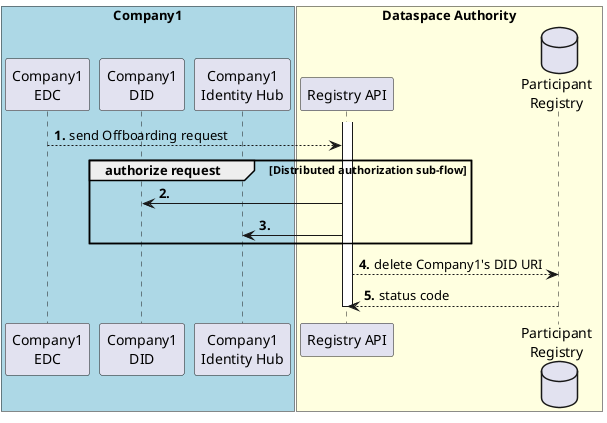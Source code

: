 @startuml offboarding
autonumber "<b>0'.'"
box "Company1" #LightBlue
Participant "Company1\nEDC" as Company1EDC
Participant "Company1\nDID" as Company1DID
Participant "Company1\nIdentity Hub" as IDHUB1
end box

box "Dataspace Authority" #LightYellow
Participant "Registry API" as RAPI
Database "Participant\nRegistry" as Registry
end box

Company1EDC --> RAPI: send Offboarding request
group authorize request [Distributed authorization sub-flow]
  RAPI -> Company1DID
  RAPI -> IDHUB1
end
activate RAPI

RAPI --> Registry: delete Company1's DID URI
return status code
deactivate RAPI

@enduml